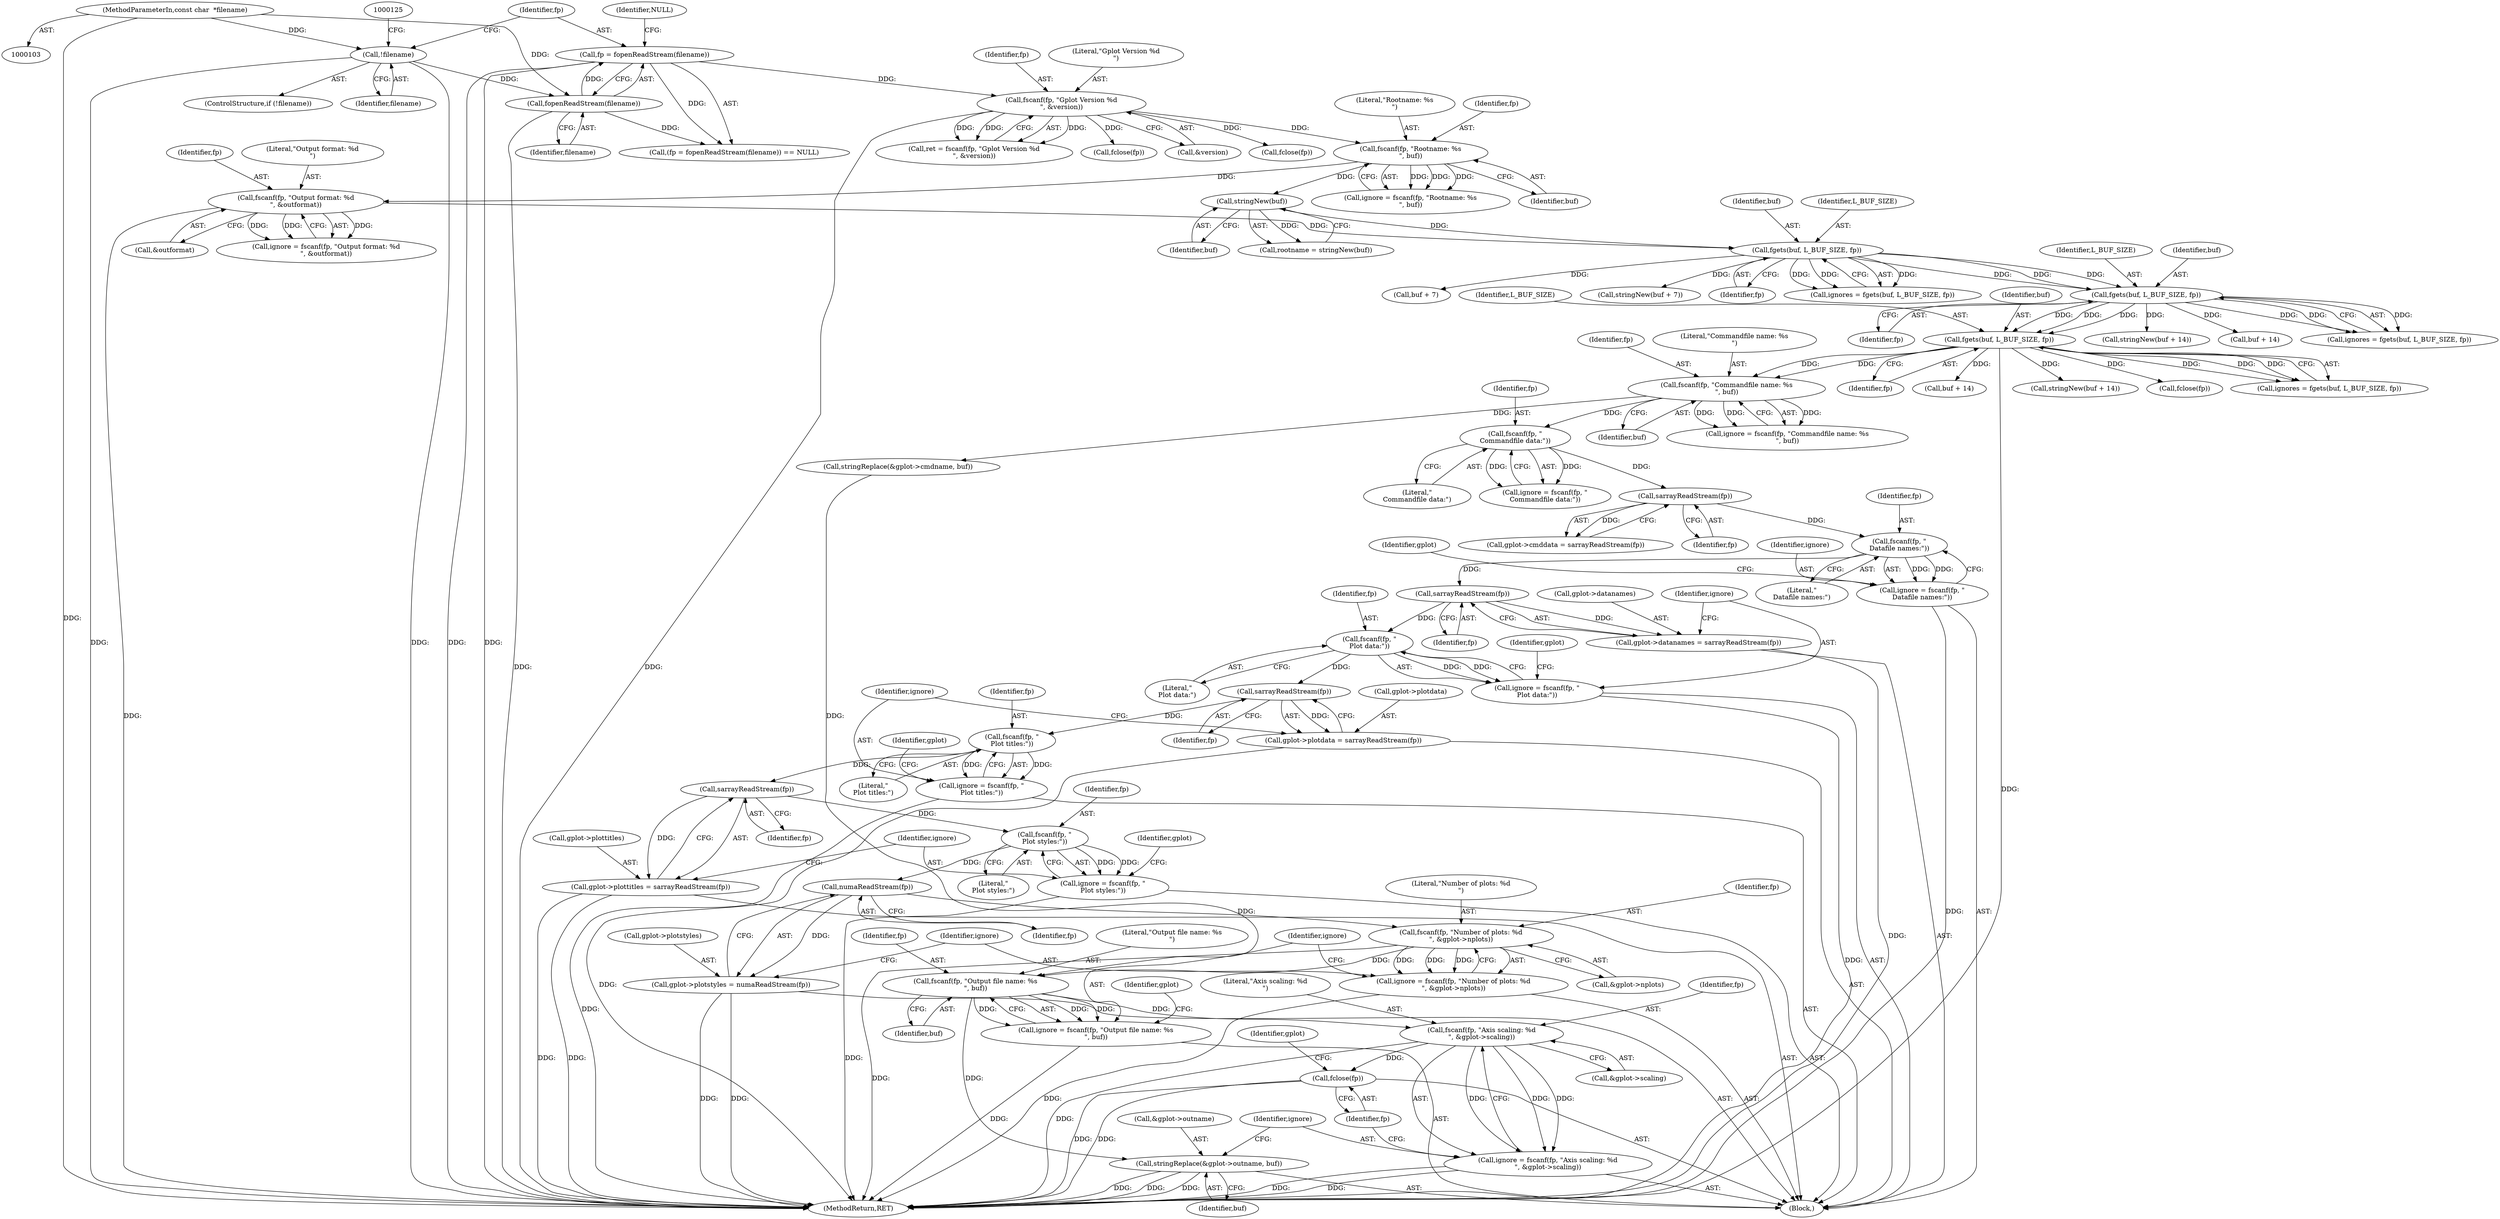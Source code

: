 digraph "0_leptonica_ee301cb2029db8a6289c5295daa42bba7715e99a_4@API" {
"1000335" [label="(Call,fscanf(fp, \"\nDatafile names:\"))"];
"1000331" [label="(Call,sarrayReadStream(fp))"];
"1000324" [label="(Call,fscanf(fp, \"\nCommandfile data:\"))"];
"1000312" [label="(Call,fscanf(fp, \"Commandfile name: %s\n\", buf))"];
"1000238" [label="(Call,fgets(buf, L_BUF_SIZE, fp))"];
"1000218" [label="(Call,fgets(buf, L_BUF_SIZE, fp))"];
"1000198" [label="(Call,fgets(buf, L_BUF_SIZE, fp))"];
"1000187" [label="(Call,stringNew(buf))"];
"1000181" [label="(Call,fscanf(fp, \"Rootname: %s\n\", buf))"];
"1000146" [label="(Call,fscanf(fp, \"Gplot Version %d\n\", &version))"];
"1000132" [label="(Call,fp = fopenReadStream(filename))"];
"1000134" [label="(Call,fopenReadStream(filename))"];
"1000121" [label="(Call,!filename)"];
"1000104" [label="(MethodParameterIn,const char  *filename)"];
"1000191" [label="(Call,fscanf(fp, \"Output format: %d\n\", &outformat))"];
"1000333" [label="(Call,ignore = fscanf(fp, \"\nDatafile names:\"))"];
"1000342" [label="(Call,sarrayReadStream(fp))"];
"1000338" [label="(Call,gplot->datanames = sarrayReadStream(fp))"];
"1000346" [label="(Call,fscanf(fp, \"\nPlot data:\"))"];
"1000344" [label="(Call,ignore = fscanf(fp, \"\nPlot data:\"))"];
"1000353" [label="(Call,sarrayReadStream(fp))"];
"1000349" [label="(Call,gplot->plotdata = sarrayReadStream(fp))"];
"1000357" [label="(Call,fscanf(fp, \"\nPlot titles:\"))"];
"1000355" [label="(Call,ignore = fscanf(fp, \"\nPlot titles:\"))"];
"1000364" [label="(Call,sarrayReadStream(fp))"];
"1000360" [label="(Call,gplot->plottitles = sarrayReadStream(fp))"];
"1000368" [label="(Call,fscanf(fp, \"\nPlot styles:\"))"];
"1000366" [label="(Call,ignore = fscanf(fp, \"\nPlot styles:\"))"];
"1000375" [label="(Call,numaReadStream(fp))"];
"1000371" [label="(Call,gplot->plotstyles = numaReadStream(fp))"];
"1000379" [label="(Call,fscanf(fp, \"Number of plots: %d\n\", &gplot->nplots))"];
"1000377" [label="(Call,ignore = fscanf(fp, \"Number of plots: %d\n\", &gplot->nplots))"];
"1000388" [label="(Call,fscanf(fp, \"Output file name: %s\n\", buf))"];
"1000386" [label="(Call,ignore = fscanf(fp, \"Output file name: %s\n\", buf))"];
"1000392" [label="(Call,stringReplace(&gplot->outname, buf))"];
"1000400" [label="(Call,fscanf(fp, \"Axis scaling: %d\n\", &gplot->scaling))"];
"1000398" [label="(Call,ignore = fscanf(fp, \"Axis scaling: %d\n\", &gplot->scaling))"];
"1000407" [label="(Call,fclose(fp))"];
"1000224" [label="(Call,stringNew(buf + 14))"];
"1000204" [label="(Call,stringNew(buf + 7))"];
"1000133" [label="(Identifier,fp)"];
"1000400" [label="(Call,fscanf(fp, \"Axis scaling: %d\n\", &gplot->scaling))"];
"1000241" [label="(Identifier,fp)"];
"1000388" [label="(Call,fscanf(fp, \"Output file name: %s\n\", buf))"];
"1000359" [label="(Literal,\"\nPlot titles:\")"];
"1000134" [label="(Call,fopenReadStream(filename))"];
"1000367" [label="(Identifier,ignore)"];
"1000399" [label="(Identifier,ignore)"];
"1000386" [label="(Call,ignore = fscanf(fp, \"Output file name: %s\n\", buf))"];
"1000335" [label="(Call,fscanf(fp, \"\nDatafile names:\"))"];
"1000357" [label="(Call,fscanf(fp, \"\nPlot titles:\"))"];
"1000187" [label="(Call,stringNew(buf))"];
"1000369" [label="(Identifier,fp)"];
"1000183" [label="(Literal,\"Rootname: %s\n\")"];
"1000364" [label="(Call,sarrayReadStream(fp))"];
"1000201" [label="(Identifier,fp)"];
"1000375" [label="(Call,numaReadStream(fp))"];
"1000135" [label="(Identifier,filename)"];
"1000332" [label="(Identifier,fp)"];
"1000371" [label="(Call,gplot->plotstyles = numaReadStream(fp))"];
"1000362" [label="(Identifier,gplot)"];
"1000312" [label="(Call,fscanf(fp, \"Commandfile name: %s\n\", buf))"];
"1000132" [label="(Call,fp = fopenReadStream(filename))"];
"1000325" [label="(Identifier,fp)"];
"1000225" [label="(Call,buf + 14)"];
"1000188" [label="(Identifier,buf)"];
"1000355" [label="(Call,ignore = fscanf(fp, \"\nPlot titles:\"))"];
"1000179" [label="(Call,ignore = fscanf(fp, \"Rootname: %s\n\", buf))"];
"1000322" [label="(Call,ignore = fscanf(fp, \"\nCommandfile data:\"))"];
"1000181" [label="(Call,fscanf(fp, \"Rootname: %s\n\", buf))"];
"1000316" [label="(Call,stringReplace(&gplot->cmdname, buf))"];
"1000131" [label="(Call,(fp = fopenReadStream(filename)) == NULL)"];
"1000339" [label="(Call,gplot->datanames)"];
"1000185" [label="(Call,rootname = stringNew(buf))"];
"1000199" [label="(Identifier,buf)"];
"1000361" [label="(Call,gplot->plottitles)"];
"1000194" [label="(Call,&outformat)"];
"1000336" [label="(Identifier,fp)"];
"1000366" [label="(Call,ignore = fscanf(fp, \"\nPlot styles:\"))"];
"1000324" [label="(Call,fscanf(fp, \"\nCommandfile data:\"))"];
"1000381" [label="(Literal,\"Number of plots: %d\n\")"];
"1000333" [label="(Call,ignore = fscanf(fp, \"\nDatafile names:\"))"];
"1000198" [label="(Call,fgets(buf, L_BUF_SIZE, fp))"];
"1000191" [label="(Call,fscanf(fp, \"Output format: %d\n\", &outformat))"];
"1000120" [label="(ControlStructure,if (!filename))"];
"1000105" [label="(Block,)"];
"1000327" [label="(Call,gplot->cmddata = sarrayReadStream(fp))"];
"1000392" [label="(Call,stringReplace(&gplot->outname, buf))"];
"1000144" [label="(Call,ret = fscanf(fp, \"Gplot Version %d\n\", &version))"];
"1000410" [label="(Identifier,gplot)"];
"1000345" [label="(Identifier,ignore)"];
"1000189" [label="(Call,ignore = fscanf(fp, \"Output format: %d\n\", &outformat))"];
"1000376" [label="(Identifier,fp)"];
"1000382" [label="(Call,&gplot->nplots)"];
"1000387" [label="(Identifier,ignore)"];
"1000326" [label="(Literal,\"\nCommandfile data:\")"];
"1000245" [label="(Call,buf + 14)"];
"1000148" [label="(Literal,\"Gplot Version %d\n\")"];
"1000350" [label="(Call,gplot->plotdata)"];
"1000334" [label="(Identifier,ignore)"];
"1000216" [label="(Call,ignores = fgets(buf, L_BUF_SIZE, fp))"];
"1000393" [label="(Call,&gplot->outname)"];
"1000104" [label="(MethodParameterIn,const char  *filename)"];
"1000379" [label="(Call,fscanf(fp, \"Number of plots: %d\n\", &gplot->nplots))"];
"1000200" [label="(Identifier,L_BUF_SIZE)"];
"1000184" [label="(Identifier,buf)"];
"1000411" [label="(MethodReturn,RET)"];
"1000343" [label="(Identifier,fp)"];
"1000342" [label="(Call,sarrayReadStream(fp))"];
"1000314" [label="(Literal,\"Commandfile name: %s\n\")"];
"1000380" [label="(Identifier,fp)"];
"1000337" [label="(Literal,\"\nDatafile names:\")"];
"1000377" [label="(Call,ignore = fscanf(fp, \"Number of plots: %d\n\", &gplot->nplots))"];
"1000315" [label="(Identifier,buf)"];
"1000240" [label="(Identifier,L_BUF_SIZE)"];
"1000344" [label="(Call,ignore = fscanf(fp, \"\nPlot data:\"))"];
"1000244" [label="(Call,stringNew(buf + 14))"];
"1000407" [label="(Call,fclose(fp))"];
"1000170" [label="(Call,fclose(fp))"];
"1000146" [label="(Call,fscanf(fp, \"Gplot Version %d\n\", &version))"];
"1000121" [label="(Call,!filename)"];
"1000351" [label="(Identifier,gplot)"];
"1000346" [label="(Call,fscanf(fp, \"\nPlot data:\"))"];
"1000196" [label="(Call,ignores = fgets(buf, L_BUF_SIZE, fp))"];
"1000349" [label="(Call,gplot->plotdata = sarrayReadStream(fp))"];
"1000149" [label="(Call,&version)"];
"1000238" [label="(Call,fgets(buf, L_BUF_SIZE, fp))"];
"1000365" [label="(Identifier,fp)"];
"1000122" [label="(Identifier,filename)"];
"1000401" [label="(Identifier,fp)"];
"1000147" [label="(Identifier,fp)"];
"1000193" [label="(Literal,\"Output format: %d\n\")"];
"1000276" [label="(Call,fclose(fp))"];
"1000391" [label="(Identifier,buf)"];
"1000347" [label="(Identifier,fp)"];
"1000338" [label="(Call,gplot->datanames = sarrayReadStream(fp))"];
"1000192" [label="(Identifier,fp)"];
"1000378" [label="(Identifier,ignore)"];
"1000239" [label="(Identifier,buf)"];
"1000156" [label="(Call,fclose(fp))"];
"1000348" [label="(Literal,\"\nPlot data:\")"];
"1000372" [label="(Call,gplot->plotstyles)"];
"1000220" [label="(Identifier,L_BUF_SIZE)"];
"1000313" [label="(Identifier,fp)"];
"1000218" [label="(Call,fgets(buf, L_BUF_SIZE, fp))"];
"1000389" [label="(Identifier,fp)"];
"1000368" [label="(Call,fscanf(fp, \"\nPlot styles:\"))"];
"1000390" [label="(Literal,\"Output file name: %s\n\")"];
"1000354" [label="(Identifier,fp)"];
"1000182" [label="(Identifier,fp)"];
"1000219" [label="(Identifier,buf)"];
"1000408" [label="(Identifier,fp)"];
"1000395" [label="(Identifier,gplot)"];
"1000397" [label="(Identifier,buf)"];
"1000205" [label="(Call,buf + 7)"];
"1000402" [label="(Literal,\"Axis scaling: %d\n\")"];
"1000236" [label="(Call,ignores = fgets(buf, L_BUF_SIZE, fp))"];
"1000370" [label="(Literal,\"\nPlot styles:\")"];
"1000356" [label="(Identifier,ignore)"];
"1000358" [label="(Identifier,fp)"];
"1000221" [label="(Identifier,fp)"];
"1000373" [label="(Identifier,gplot)"];
"1000331" [label="(Call,sarrayReadStream(fp))"];
"1000340" [label="(Identifier,gplot)"];
"1000398" [label="(Call,ignore = fscanf(fp, \"Axis scaling: %d\n\", &gplot->scaling))"];
"1000360" [label="(Call,gplot->plottitles = sarrayReadStream(fp))"];
"1000353" [label="(Call,sarrayReadStream(fp))"];
"1000403" [label="(Call,&gplot->scaling)"];
"1000310" [label="(Call,ignore = fscanf(fp, \"Commandfile name: %s\n\", buf))"];
"1000136" [label="(Identifier,NULL)"];
"1000335" -> "1000333"  [label="AST: "];
"1000335" -> "1000337"  [label="CFG: "];
"1000336" -> "1000335"  [label="AST: "];
"1000337" -> "1000335"  [label="AST: "];
"1000333" -> "1000335"  [label="CFG: "];
"1000335" -> "1000333"  [label="DDG: "];
"1000335" -> "1000333"  [label="DDG: "];
"1000331" -> "1000335"  [label="DDG: "];
"1000335" -> "1000342"  [label="DDG: "];
"1000331" -> "1000327"  [label="AST: "];
"1000331" -> "1000332"  [label="CFG: "];
"1000332" -> "1000331"  [label="AST: "];
"1000327" -> "1000331"  [label="CFG: "];
"1000331" -> "1000327"  [label="DDG: "];
"1000324" -> "1000331"  [label="DDG: "];
"1000324" -> "1000322"  [label="AST: "];
"1000324" -> "1000326"  [label="CFG: "];
"1000325" -> "1000324"  [label="AST: "];
"1000326" -> "1000324"  [label="AST: "];
"1000322" -> "1000324"  [label="CFG: "];
"1000324" -> "1000322"  [label="DDG: "];
"1000324" -> "1000322"  [label="DDG: "];
"1000312" -> "1000324"  [label="DDG: "];
"1000312" -> "1000310"  [label="AST: "];
"1000312" -> "1000315"  [label="CFG: "];
"1000313" -> "1000312"  [label="AST: "];
"1000314" -> "1000312"  [label="AST: "];
"1000315" -> "1000312"  [label="AST: "];
"1000310" -> "1000312"  [label="CFG: "];
"1000312" -> "1000310"  [label="DDG: "];
"1000312" -> "1000310"  [label="DDG: "];
"1000312" -> "1000310"  [label="DDG: "];
"1000238" -> "1000312"  [label="DDG: "];
"1000238" -> "1000312"  [label="DDG: "];
"1000312" -> "1000316"  [label="DDG: "];
"1000238" -> "1000236"  [label="AST: "];
"1000238" -> "1000241"  [label="CFG: "];
"1000239" -> "1000238"  [label="AST: "];
"1000240" -> "1000238"  [label="AST: "];
"1000241" -> "1000238"  [label="AST: "];
"1000236" -> "1000238"  [label="CFG: "];
"1000238" -> "1000411"  [label="DDG: "];
"1000238" -> "1000236"  [label="DDG: "];
"1000238" -> "1000236"  [label="DDG: "];
"1000238" -> "1000236"  [label="DDG: "];
"1000218" -> "1000238"  [label="DDG: "];
"1000218" -> "1000238"  [label="DDG: "];
"1000218" -> "1000238"  [label="DDG: "];
"1000238" -> "1000244"  [label="DDG: "];
"1000238" -> "1000245"  [label="DDG: "];
"1000238" -> "1000276"  [label="DDG: "];
"1000218" -> "1000216"  [label="AST: "];
"1000218" -> "1000221"  [label="CFG: "];
"1000219" -> "1000218"  [label="AST: "];
"1000220" -> "1000218"  [label="AST: "];
"1000221" -> "1000218"  [label="AST: "];
"1000216" -> "1000218"  [label="CFG: "];
"1000218" -> "1000216"  [label="DDG: "];
"1000218" -> "1000216"  [label="DDG: "];
"1000218" -> "1000216"  [label="DDG: "];
"1000198" -> "1000218"  [label="DDG: "];
"1000198" -> "1000218"  [label="DDG: "];
"1000198" -> "1000218"  [label="DDG: "];
"1000218" -> "1000224"  [label="DDG: "];
"1000218" -> "1000225"  [label="DDG: "];
"1000198" -> "1000196"  [label="AST: "];
"1000198" -> "1000201"  [label="CFG: "];
"1000199" -> "1000198"  [label="AST: "];
"1000200" -> "1000198"  [label="AST: "];
"1000201" -> "1000198"  [label="AST: "];
"1000196" -> "1000198"  [label="CFG: "];
"1000198" -> "1000196"  [label="DDG: "];
"1000198" -> "1000196"  [label="DDG: "];
"1000198" -> "1000196"  [label="DDG: "];
"1000187" -> "1000198"  [label="DDG: "];
"1000191" -> "1000198"  [label="DDG: "];
"1000198" -> "1000204"  [label="DDG: "];
"1000198" -> "1000205"  [label="DDG: "];
"1000187" -> "1000185"  [label="AST: "];
"1000187" -> "1000188"  [label="CFG: "];
"1000188" -> "1000187"  [label="AST: "];
"1000185" -> "1000187"  [label="CFG: "];
"1000187" -> "1000185"  [label="DDG: "];
"1000181" -> "1000187"  [label="DDG: "];
"1000181" -> "1000179"  [label="AST: "];
"1000181" -> "1000184"  [label="CFG: "];
"1000182" -> "1000181"  [label="AST: "];
"1000183" -> "1000181"  [label="AST: "];
"1000184" -> "1000181"  [label="AST: "];
"1000179" -> "1000181"  [label="CFG: "];
"1000181" -> "1000179"  [label="DDG: "];
"1000181" -> "1000179"  [label="DDG: "];
"1000181" -> "1000179"  [label="DDG: "];
"1000146" -> "1000181"  [label="DDG: "];
"1000181" -> "1000191"  [label="DDG: "];
"1000146" -> "1000144"  [label="AST: "];
"1000146" -> "1000149"  [label="CFG: "];
"1000147" -> "1000146"  [label="AST: "];
"1000148" -> "1000146"  [label="AST: "];
"1000149" -> "1000146"  [label="AST: "];
"1000144" -> "1000146"  [label="CFG: "];
"1000146" -> "1000411"  [label="DDG: "];
"1000146" -> "1000144"  [label="DDG: "];
"1000146" -> "1000144"  [label="DDG: "];
"1000146" -> "1000144"  [label="DDG: "];
"1000132" -> "1000146"  [label="DDG: "];
"1000146" -> "1000156"  [label="DDG: "];
"1000146" -> "1000170"  [label="DDG: "];
"1000132" -> "1000131"  [label="AST: "];
"1000132" -> "1000134"  [label="CFG: "];
"1000133" -> "1000132"  [label="AST: "];
"1000134" -> "1000132"  [label="AST: "];
"1000136" -> "1000132"  [label="CFG: "];
"1000132" -> "1000411"  [label="DDG: "];
"1000132" -> "1000411"  [label="DDG: "];
"1000132" -> "1000131"  [label="DDG: "];
"1000134" -> "1000132"  [label="DDG: "];
"1000134" -> "1000135"  [label="CFG: "];
"1000135" -> "1000134"  [label="AST: "];
"1000134" -> "1000411"  [label="DDG: "];
"1000134" -> "1000131"  [label="DDG: "];
"1000121" -> "1000134"  [label="DDG: "];
"1000104" -> "1000134"  [label="DDG: "];
"1000121" -> "1000120"  [label="AST: "];
"1000121" -> "1000122"  [label="CFG: "];
"1000122" -> "1000121"  [label="AST: "];
"1000125" -> "1000121"  [label="CFG: "];
"1000133" -> "1000121"  [label="CFG: "];
"1000121" -> "1000411"  [label="DDG: "];
"1000121" -> "1000411"  [label="DDG: "];
"1000104" -> "1000121"  [label="DDG: "];
"1000104" -> "1000103"  [label="AST: "];
"1000104" -> "1000411"  [label="DDG: "];
"1000191" -> "1000189"  [label="AST: "];
"1000191" -> "1000194"  [label="CFG: "];
"1000192" -> "1000191"  [label="AST: "];
"1000193" -> "1000191"  [label="AST: "];
"1000194" -> "1000191"  [label="AST: "];
"1000189" -> "1000191"  [label="CFG: "];
"1000191" -> "1000411"  [label="DDG: "];
"1000191" -> "1000189"  [label="DDG: "];
"1000191" -> "1000189"  [label="DDG: "];
"1000191" -> "1000189"  [label="DDG: "];
"1000333" -> "1000105"  [label="AST: "];
"1000334" -> "1000333"  [label="AST: "];
"1000340" -> "1000333"  [label="CFG: "];
"1000333" -> "1000411"  [label="DDG: "];
"1000342" -> "1000338"  [label="AST: "];
"1000342" -> "1000343"  [label="CFG: "];
"1000343" -> "1000342"  [label="AST: "];
"1000338" -> "1000342"  [label="CFG: "];
"1000342" -> "1000338"  [label="DDG: "];
"1000342" -> "1000346"  [label="DDG: "];
"1000338" -> "1000105"  [label="AST: "];
"1000339" -> "1000338"  [label="AST: "];
"1000345" -> "1000338"  [label="CFG: "];
"1000338" -> "1000411"  [label="DDG: "];
"1000346" -> "1000344"  [label="AST: "];
"1000346" -> "1000348"  [label="CFG: "];
"1000347" -> "1000346"  [label="AST: "];
"1000348" -> "1000346"  [label="AST: "];
"1000344" -> "1000346"  [label="CFG: "];
"1000346" -> "1000344"  [label="DDG: "];
"1000346" -> "1000344"  [label="DDG: "];
"1000346" -> "1000353"  [label="DDG: "];
"1000344" -> "1000105"  [label="AST: "];
"1000345" -> "1000344"  [label="AST: "];
"1000351" -> "1000344"  [label="CFG: "];
"1000344" -> "1000411"  [label="DDG: "];
"1000353" -> "1000349"  [label="AST: "];
"1000353" -> "1000354"  [label="CFG: "];
"1000354" -> "1000353"  [label="AST: "];
"1000349" -> "1000353"  [label="CFG: "];
"1000353" -> "1000349"  [label="DDG: "];
"1000353" -> "1000357"  [label="DDG: "];
"1000349" -> "1000105"  [label="AST: "];
"1000350" -> "1000349"  [label="AST: "];
"1000356" -> "1000349"  [label="CFG: "];
"1000349" -> "1000411"  [label="DDG: "];
"1000357" -> "1000355"  [label="AST: "];
"1000357" -> "1000359"  [label="CFG: "];
"1000358" -> "1000357"  [label="AST: "];
"1000359" -> "1000357"  [label="AST: "];
"1000355" -> "1000357"  [label="CFG: "];
"1000357" -> "1000355"  [label="DDG: "];
"1000357" -> "1000355"  [label="DDG: "];
"1000357" -> "1000364"  [label="DDG: "];
"1000355" -> "1000105"  [label="AST: "];
"1000356" -> "1000355"  [label="AST: "];
"1000362" -> "1000355"  [label="CFG: "];
"1000355" -> "1000411"  [label="DDG: "];
"1000364" -> "1000360"  [label="AST: "];
"1000364" -> "1000365"  [label="CFG: "];
"1000365" -> "1000364"  [label="AST: "];
"1000360" -> "1000364"  [label="CFG: "];
"1000364" -> "1000360"  [label="DDG: "];
"1000364" -> "1000368"  [label="DDG: "];
"1000360" -> "1000105"  [label="AST: "];
"1000361" -> "1000360"  [label="AST: "];
"1000367" -> "1000360"  [label="CFG: "];
"1000360" -> "1000411"  [label="DDG: "];
"1000360" -> "1000411"  [label="DDG: "];
"1000368" -> "1000366"  [label="AST: "];
"1000368" -> "1000370"  [label="CFG: "];
"1000369" -> "1000368"  [label="AST: "];
"1000370" -> "1000368"  [label="AST: "];
"1000366" -> "1000368"  [label="CFG: "];
"1000368" -> "1000366"  [label="DDG: "];
"1000368" -> "1000366"  [label="DDG: "];
"1000368" -> "1000375"  [label="DDG: "];
"1000366" -> "1000105"  [label="AST: "];
"1000367" -> "1000366"  [label="AST: "];
"1000373" -> "1000366"  [label="CFG: "];
"1000366" -> "1000411"  [label="DDG: "];
"1000375" -> "1000371"  [label="AST: "];
"1000375" -> "1000376"  [label="CFG: "];
"1000376" -> "1000375"  [label="AST: "];
"1000371" -> "1000375"  [label="CFG: "];
"1000375" -> "1000371"  [label="DDG: "];
"1000375" -> "1000379"  [label="DDG: "];
"1000371" -> "1000105"  [label="AST: "];
"1000372" -> "1000371"  [label="AST: "];
"1000378" -> "1000371"  [label="CFG: "];
"1000371" -> "1000411"  [label="DDG: "];
"1000371" -> "1000411"  [label="DDG: "];
"1000379" -> "1000377"  [label="AST: "];
"1000379" -> "1000382"  [label="CFG: "];
"1000380" -> "1000379"  [label="AST: "];
"1000381" -> "1000379"  [label="AST: "];
"1000382" -> "1000379"  [label="AST: "];
"1000377" -> "1000379"  [label="CFG: "];
"1000379" -> "1000411"  [label="DDG: "];
"1000379" -> "1000377"  [label="DDG: "];
"1000379" -> "1000377"  [label="DDG: "];
"1000379" -> "1000377"  [label="DDG: "];
"1000379" -> "1000388"  [label="DDG: "];
"1000377" -> "1000105"  [label="AST: "];
"1000378" -> "1000377"  [label="AST: "];
"1000387" -> "1000377"  [label="CFG: "];
"1000377" -> "1000411"  [label="DDG: "];
"1000388" -> "1000386"  [label="AST: "];
"1000388" -> "1000391"  [label="CFG: "];
"1000389" -> "1000388"  [label="AST: "];
"1000390" -> "1000388"  [label="AST: "];
"1000391" -> "1000388"  [label="AST: "];
"1000386" -> "1000388"  [label="CFG: "];
"1000388" -> "1000386"  [label="DDG: "];
"1000388" -> "1000386"  [label="DDG: "];
"1000388" -> "1000386"  [label="DDG: "];
"1000316" -> "1000388"  [label="DDG: "];
"1000388" -> "1000392"  [label="DDG: "];
"1000388" -> "1000400"  [label="DDG: "];
"1000386" -> "1000105"  [label="AST: "];
"1000387" -> "1000386"  [label="AST: "];
"1000395" -> "1000386"  [label="CFG: "];
"1000386" -> "1000411"  [label="DDG: "];
"1000392" -> "1000105"  [label="AST: "];
"1000392" -> "1000397"  [label="CFG: "];
"1000393" -> "1000392"  [label="AST: "];
"1000397" -> "1000392"  [label="AST: "];
"1000399" -> "1000392"  [label="CFG: "];
"1000392" -> "1000411"  [label="DDG: "];
"1000392" -> "1000411"  [label="DDG: "];
"1000392" -> "1000411"  [label="DDG: "];
"1000400" -> "1000398"  [label="AST: "];
"1000400" -> "1000403"  [label="CFG: "];
"1000401" -> "1000400"  [label="AST: "];
"1000402" -> "1000400"  [label="AST: "];
"1000403" -> "1000400"  [label="AST: "];
"1000398" -> "1000400"  [label="CFG: "];
"1000400" -> "1000411"  [label="DDG: "];
"1000400" -> "1000398"  [label="DDG: "];
"1000400" -> "1000398"  [label="DDG: "];
"1000400" -> "1000398"  [label="DDG: "];
"1000400" -> "1000407"  [label="DDG: "];
"1000398" -> "1000105"  [label="AST: "];
"1000399" -> "1000398"  [label="AST: "];
"1000408" -> "1000398"  [label="CFG: "];
"1000398" -> "1000411"  [label="DDG: "];
"1000398" -> "1000411"  [label="DDG: "];
"1000407" -> "1000105"  [label="AST: "];
"1000407" -> "1000408"  [label="CFG: "];
"1000408" -> "1000407"  [label="AST: "];
"1000410" -> "1000407"  [label="CFG: "];
"1000407" -> "1000411"  [label="DDG: "];
"1000407" -> "1000411"  [label="DDG: "];
}

